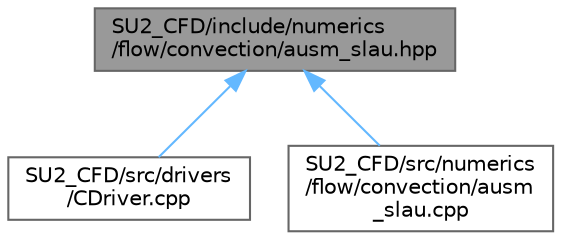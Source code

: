 digraph "SU2_CFD/include/numerics/flow/convection/ausm_slau.hpp"
{
 // LATEX_PDF_SIZE
  bgcolor="transparent";
  edge [fontname=Helvetica,fontsize=10,labelfontname=Helvetica,labelfontsize=10];
  node [fontname=Helvetica,fontsize=10,shape=box,height=0.2,width=0.4];
  Node1 [id="Node000001",label="SU2_CFD/include/numerics\l/flow/convection/ausm_slau.hpp",height=0.2,width=0.4,color="gray40", fillcolor="grey60", style="filled", fontcolor="black",tooltip="Declaration of numerics classes for the AUSM family of schemes, including SLAU. The implementation is..."];
  Node1 -> Node2 [id="edge1_Node000001_Node000002",dir="back",color="steelblue1",style="solid",tooltip=" "];
  Node2 [id="Node000002",label="SU2_CFD/src/drivers\l/CDriver.cpp",height=0.2,width=0.4,color="grey40", fillcolor="white", style="filled",URL="$CDriver_8cpp.html",tooltip="The main subroutines for driving single or multi-zone problems."];
  Node1 -> Node3 [id="edge2_Node000001_Node000003",dir="back",color="steelblue1",style="solid",tooltip=" "];
  Node3 [id="Node000003",label="SU2_CFD/src/numerics\l/flow/convection/ausm\l_slau.cpp",height=0.2,width=0.4,color="grey40", fillcolor="white", style="filled",URL="$flow_2convection_2ausm__slau_8cpp.html",tooltip="Implementations of the AUSM-family of schemes."];
}

